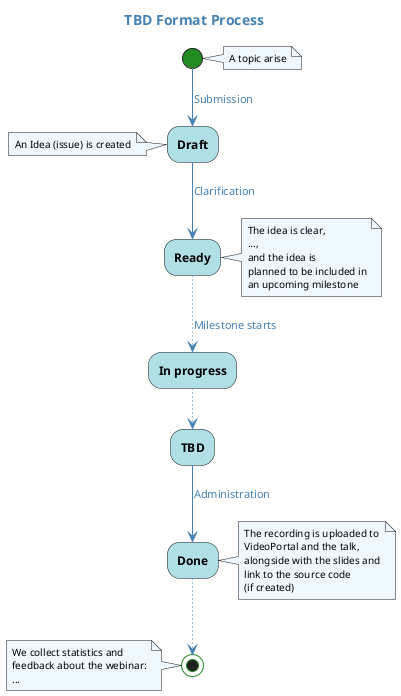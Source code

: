 @startuml

title TBD Format Process

skinparam defaultFontName Ubuntu Light
skinparam backgroundColor transparent
skinparam titleFontColor SteelBlue

skinparam activity {
    BackgroundColor PowderBlue
    StartColor ForestGreen
    EndColor ForestGreen
    FontStyle bold
}

skinparam arrow {
    Color SteelBlue
    FontColor SteelBlue
}

skinparam note {
    BackgroundColor AliceBlue
    FontSize 10
}

note right
    A topic arise
end note

(*) -->[Submission] Draft

note left
    An Idea (issue) is created
end note

-->[Clarification] Ready

note right
    The idea is clear,
    ...,
    and the idea is
    planned to be included in
    an upcoming milestone
end note

..>[Milestone starts] In progress

..>TBD

-->[Administration] Done

note right
    The recording is uploaded to
    VideoPortal and the talk,
    alongside with the slides and
    link to the source code
    (if created)
end note

..> (*)

note left
    We collect statistics and
    feedback about the webinar:
    ...
end note

@enduml